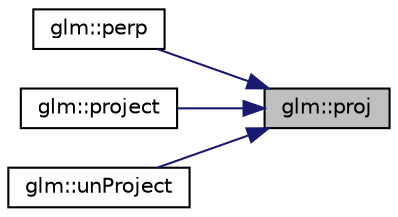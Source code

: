 digraph "glm::proj"
{
 // LATEX_PDF_SIZE
  edge [fontname="Helvetica",fontsize="10",labelfontname="Helvetica",labelfontsize="10"];
  node [fontname="Helvetica",fontsize="10",shape=record];
  rankdir="RL";
  Node1 [label="glm::proj",height=0.2,width=0.4,color="black", fillcolor="grey75", style="filled", fontcolor="black",tooltip=" "];
  Node1 -> Node2 [dir="back",color="midnightblue",fontsize="10",style="solid",fontname="Helvetica"];
  Node2 [label="glm::perp",height=0.2,width=0.4,color="black", fillcolor="white", style="filled",URL="$group__gtx__perpendicular.html#ga41f8c73da9798a18e6b1e32f1e301f07",tooltip=" "];
  Node1 -> Node3 [dir="back",color="midnightblue",fontsize="10",style="solid",fontname="Helvetica"];
  Node3 [label="glm::project",height=0.2,width=0.4,color="black", fillcolor="white", style="filled",URL="$group__gtc__matrix__transform.html#gad743556abd138264d4f06f4ca27f1d7e",tooltip=" "];
  Node1 -> Node4 [dir="back",color="midnightblue",fontsize="10",style="solid",fontname="Helvetica"];
  Node4 [label="glm::unProject",height=0.2,width=0.4,color="black", fillcolor="white", style="filled",URL="$group__gtc__matrix__transform.html#ga82a558de3ce42cbeed0f6ec292a4e1b3",tooltip=" "];
}
